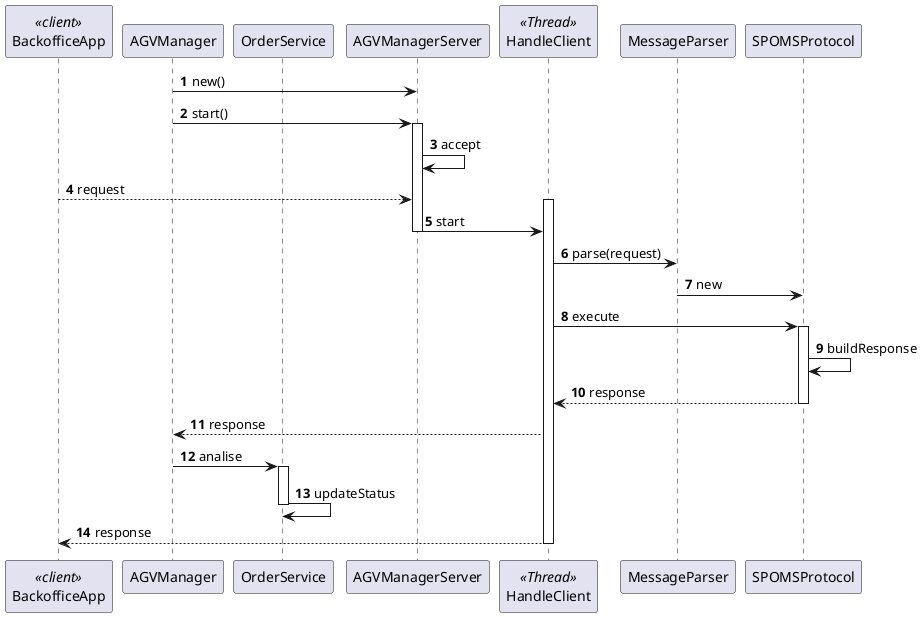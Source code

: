 @startuml
autonumber
'hide footbox

participant BackofficeApp <<client>>
participant "AGVManager" as AM
participant "OrderService" as OS
participant "AGVManagerServer" as AMS
participant HandleClient <<Thread>>
participant "MessageParser" as MP
participant "SPOMSProtocol" as SP


AM -> AMS : new()

AM -> AMS : start()
activate AMS

AMS -> AMS : accept

BackofficeApp --> AMS: request
activate HandleClient

AMS -> HandleClient : start
deactivate AMS

HandleClient -> MP : parse(request)

MP -> SP : new

HandleClient -> SP : execute
activate SP

SP -> SP : buildResponse

SP --> HandleClient : response
deactivate SP

HandleClient --> AM : response

AM -> OS : analise
activate OS

OS -> OS : updateStatus
deactivate OS

HandleClient --> BackofficeApp : response
deactivate HandleClient







@enduml

